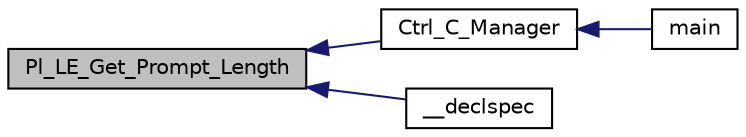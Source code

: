 digraph "Pl_LE_Get_Prompt_Length"
{
  edge [fontname="Helvetica",fontsize="10",labelfontname="Helvetica",labelfontsize="10"];
  node [fontname="Helvetica",fontsize="10",shape=record];
  rankdir="LR";
  Node1 [label="Pl_LE_Get_Prompt_Length",height=0.2,width=0.4,color="black", fillcolor="grey75", style="filled", fontcolor="black"];
  Node1 -> Node2 [dir="back",color="midnightblue",fontsize="10",style="solid",fontname="Helvetica"];
  Node2 [label="Ctrl_C_Manager",height=0.2,width=0.4,color="black", fillcolor="white", style="filled",URL="$test__linedit_8c.html#aff54f72a936c24930b5fee97f82033d5"];
  Node2 -> Node3 [dir="back",color="midnightblue",fontsize="10",style="solid",fontname="Helvetica"];
  Node3 [label="main",height=0.2,width=0.4,color="black", fillcolor="white", style="filled",URL="$test__linedit_8c.html#a0ddf1224851353fc92bfbff6f499fa97"];
  Node1 -> Node4 [dir="back",color="midnightblue",fontsize="10",style="solid",fontname="Helvetica"];
  Node4 [label="__declspec",height=0.2,width=0.4,color="black", fillcolor="white", style="filled",URL="$w32gc__interf_8c.html#a9bbe083e9a45c3fda6abf2737bebc2ad"];
}
